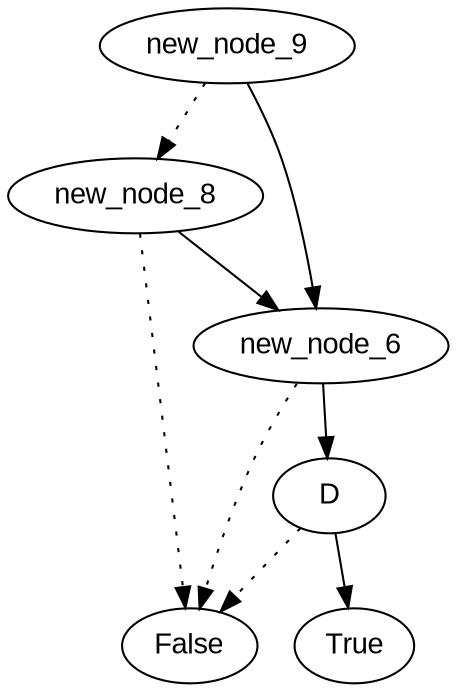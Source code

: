 strict digraph A {
graph [bgcolor=white]
node [fillcolor=white, fontname=Arial]
9 [label="new_node_9"]
8 [label="new_node_8"]
0 [label="False"]
8 -> 0 [style=dotted]
6 [label="new_node_6"]
0 [label="False"]
6 -> 0 [style=dotted]
5 [label="D"]
0 [label="False"]
5 -> 0 [style=dotted]
1 [label="True"]
5 ->1 [style=solid]
6 ->5 [style=solid]
8 ->6 [style=solid]
9 -> 8 [style=dotted]
6 [label="new_node_6"]
0 [label="False"]
6 -> 0 [style=dotted]
5 [label="D"]
0 [label="False"]
5 -> 0 [style=dotted]
1 [label="True"]
5 ->1 [style=solid]
6 ->5 [style=solid]
9 ->6 [style=solid]
}
